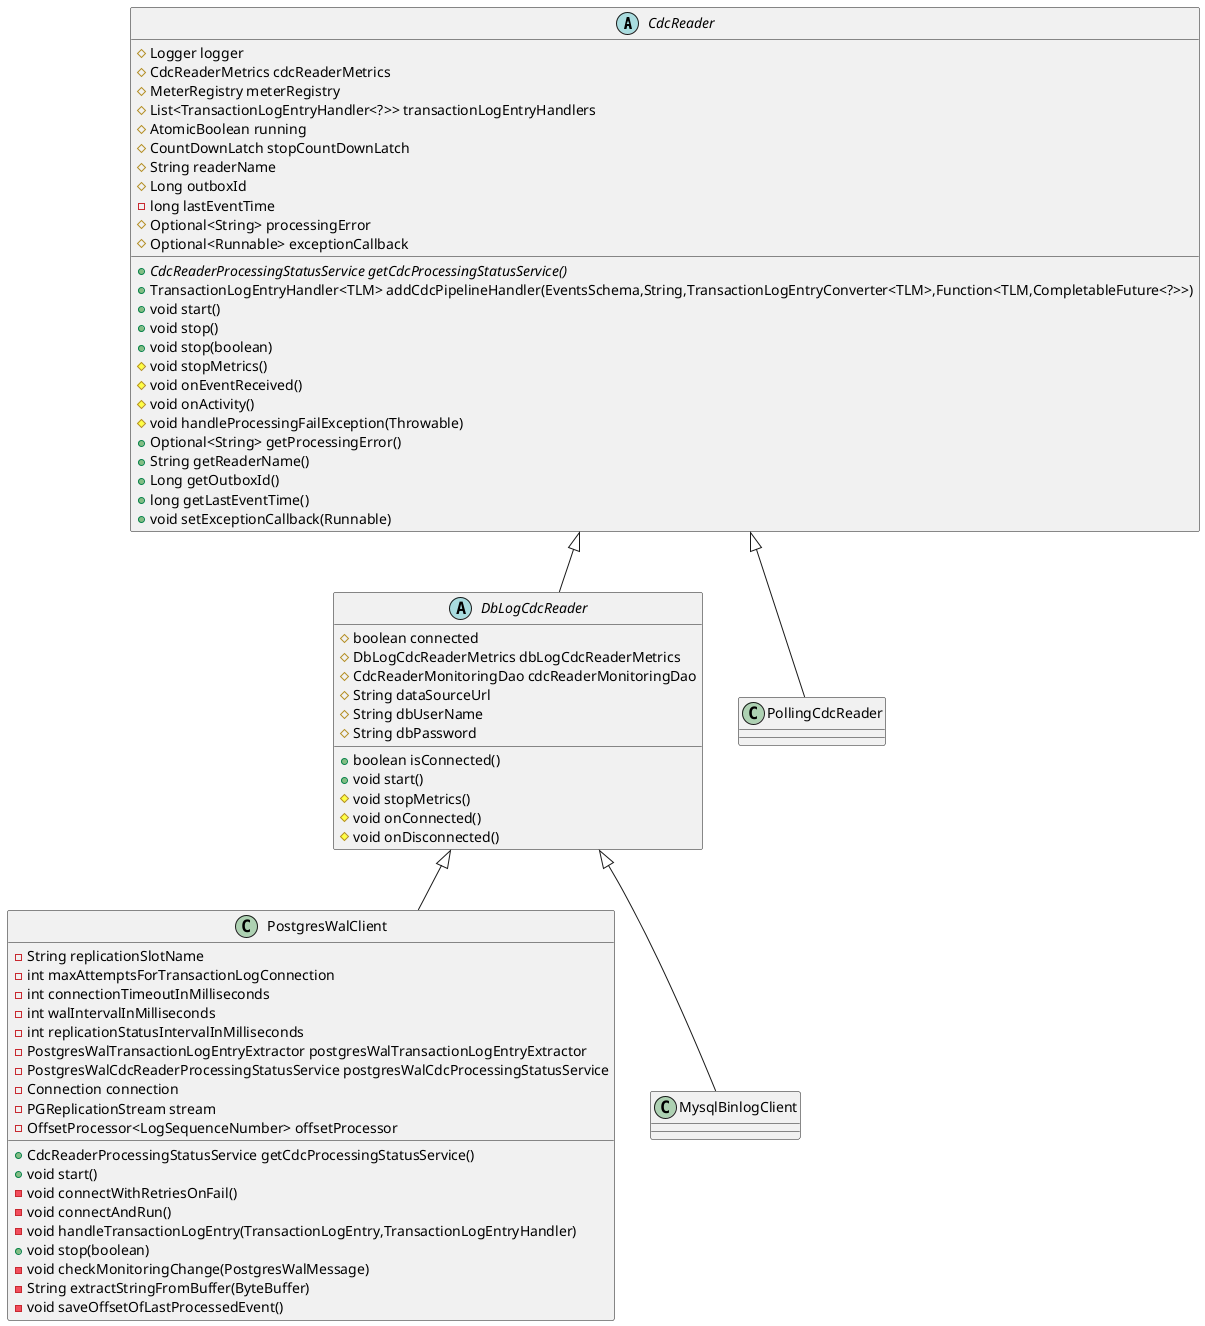 @startuml

abstract class CdcReader {
# Logger logger
# CdcReaderMetrics cdcReaderMetrics
# MeterRegistry meterRegistry
# List<TransactionLogEntryHandler<?>> transactionLogEntryHandlers
# AtomicBoolean running
# CountDownLatch stopCountDownLatch
# String readerName
# Long outboxId
- long lastEventTime
# Optional<String> processingError
# Optional<Runnable> exceptionCallback
+ {abstract}CdcReaderProcessingStatusService getCdcProcessingStatusService()
+ TransactionLogEntryHandler<TLM> addCdcPipelineHandler(EventsSchema,String,TransactionLogEntryConverter<TLM>,Function<TLM,CompletableFuture<?>>)
+ void start()
+ void stop()
+ void stop(boolean)
# void stopMetrics()
# void onEventReceived()
# void onActivity()
# void handleProcessingFailException(Throwable)
+ Optional<String> getProcessingError()
+ String getReaderName()
+ Long getOutboxId()
+ long getLastEventTime()
+ void setExceptionCallback(Runnable)
}

abstract class DbLogCdcReader {
# boolean connected
# DbLogCdcReaderMetrics dbLogCdcReaderMetrics
# CdcReaderMonitoringDao cdcReaderMonitoringDao
# String dataSourceUrl
# String dbUserName
# String dbPassword
+ boolean isConnected()
+ void start()
# void stopMetrics()
# void onConnected()
# void onDisconnected()
}

class PostgresWalClient {
- String replicationSlotName
- int maxAttemptsForTransactionLogConnection
- int connectionTimeoutInMilliseconds
- int walIntervalInMilliseconds
- int replicationStatusIntervalInMilliseconds
- PostgresWalTransactionLogEntryExtractor postgresWalTransactionLogEntryExtractor
- PostgresWalCdcReaderProcessingStatusService postgresWalCdcProcessingStatusService
- Connection connection
- PGReplicationStream stream
- OffsetProcessor<LogSequenceNumber> offsetProcessor
+ CdcReaderProcessingStatusService getCdcProcessingStatusService()
+ void start()
- void connectWithRetriesOnFail()
- void connectAndRun()
- void handleTransactionLogEntry(TransactionLogEntry,TransactionLogEntryHandler)
+ void stop(boolean)
- void checkMonitoringChange(PostgresWalMessage)
- String extractStringFromBuffer(ByteBuffer)
- void saveOffsetOfLastProcessedEvent()
}

CdcReader <|-- DbLogCdcReader
DbLogCdcReader <|-- PostgresWalClient
DbLogCdcReader <|-- MysqlBinlogClient
CdcReader <|-- PollingCdcReader
@enduml